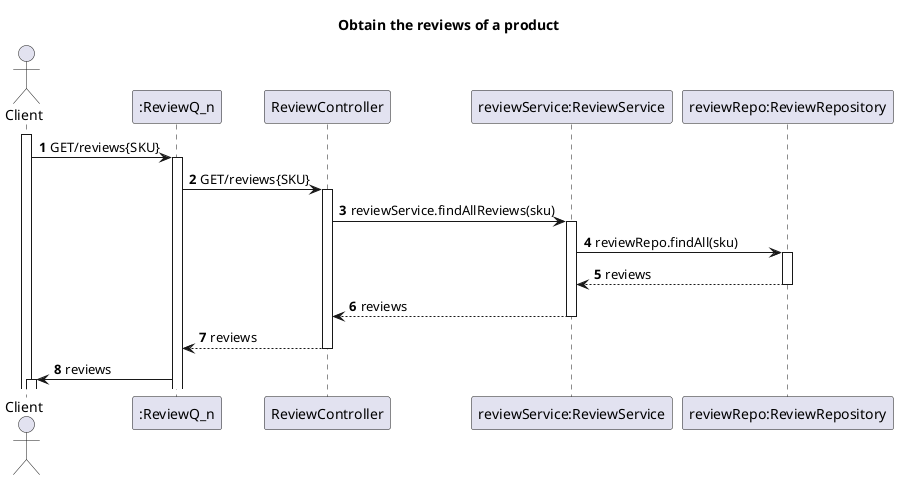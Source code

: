 @startuml
'https://plantuml.com/sequence-diagram
title Obtain the reviews of a product
autoactivate on
autonumber

actor "Client" as Client
participant ":ReviewQ_n" as reviewQ
participant "ReviewController" as CtrlR
participant "reviewService:ReviewService" as SvcR
participant "reviewRepo:ReviewRepository" as RepoR

activate Client

Client -> reviewQ : GET/reviews{SKU}
reviewQ -> CtrlR: GET/reviews{SKU}
CtrlR -> SvcR : reviewService.findAllReviews(sku)
SvcR -> RepoR: reviewRepo.findAll(sku)
RepoR --> SvcR: reviews
SvcR --> CtrlR: reviews
CtrlR --> reviewQ: reviews
reviewQ -> Client: reviews



@enduml
